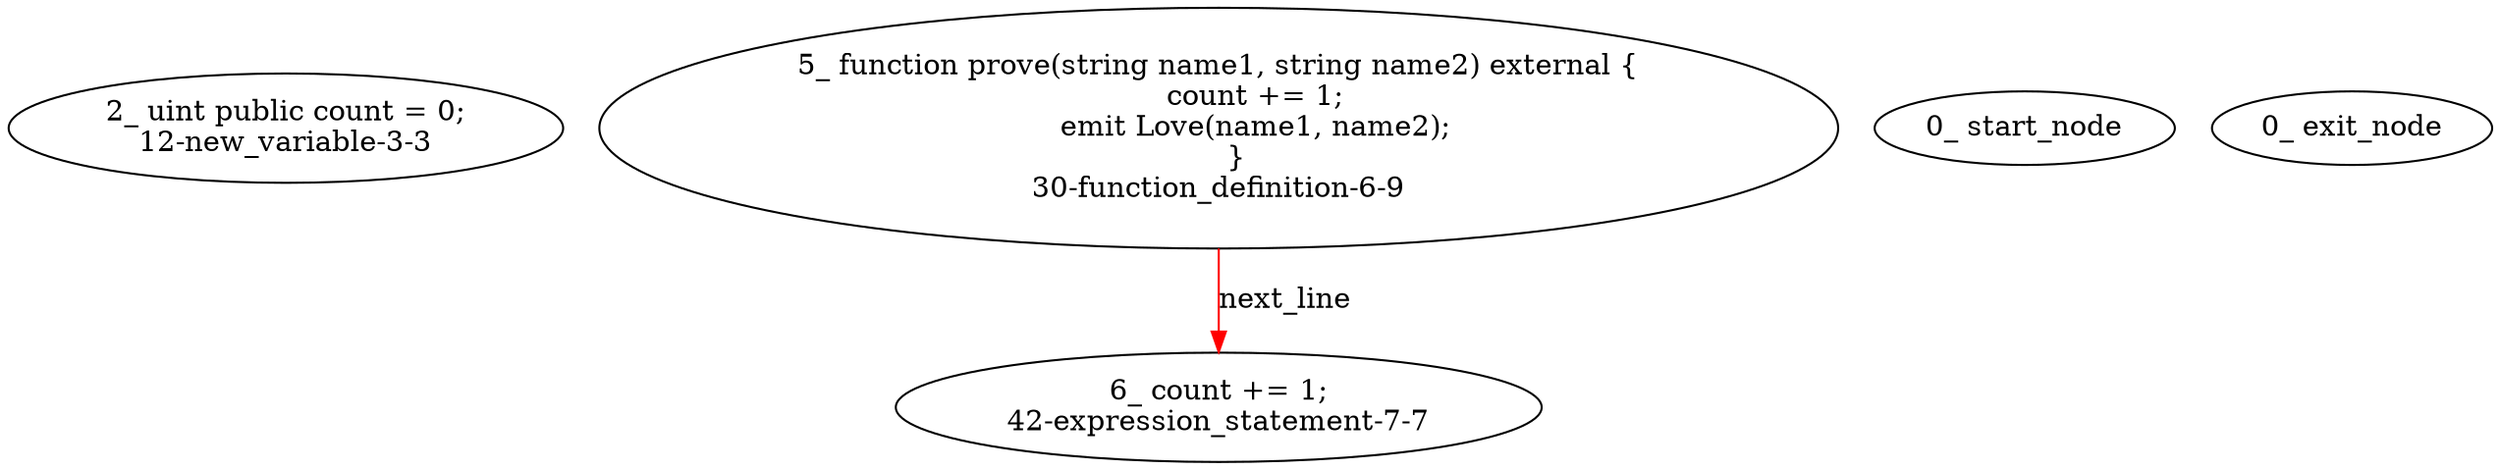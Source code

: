 digraph  {
12 [label="2_ uint public count = 0;\n12-new_variable-3-3", method="", type_label=new_variable];
30 [label="5_ function prove(string name1, string name2) external {\n        count += 1;\n        emit Love(name1, name2);\n    }\n30-function_definition-6-9", method="prove(string name1,string name2)", type_label=function_definition];
42 [label="6_ count += 1;\n42-expression_statement-7-7", method="prove(string name1,string name2)", type_label=expression_statement];
1 [label="0_ start_node", method="", type_label=start];
2 [label="0_ exit_node", method="", type_label=exit];
30 -> 42  [color=red, controlflow_type=next_line, edge_type=CFG_edge, key=0, label=next_line];
}
